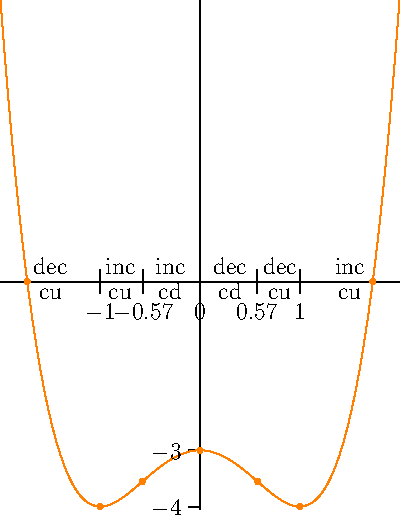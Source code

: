 import graph;
size(200,260,IgnoreAspect);

real f(real x) { return x^4-2x^2-3; }

// roots
real r1 = sqrt(3);
real r2 = -sqrt(3);
dot((r1,0),orange);
dot((r2,0),orange);

// extrema
dot((-1,f(-1)),orange);
dot((0,f(0)),orange);
dot((1,f(1)),orange);
dot((-1/sqrt(3),f(-1/sqrt(3))),orange);
dot((1/sqrt(3),f(1/sqrt(3))),orange);

draw(graph(f,-2,2),orange);

xaxis(Ticks(new real[]{-1,-.57,0,.57,1}));
yaxis(LeftTicks(new real[]{-3,-4}));

label("dec",(-1.5,0),N);
label("cu",(-1.5,0),S);
label("inc",(-0.8,0),N);
label("cu",(-0.8,0),S);
label("inc",(-0.3,0),N);
label(shift(0,3)*"cd",(-0.3,0),S);
label("dec",(0.3,0),N);
label(shift(0,3)*"cd",(0.3,0),S);
label("dec",(0.8,0),N);
label("cu",(0.8,0),S);
label("inc",(1.5,0),N);
label("cu",(1.5,0),S);

